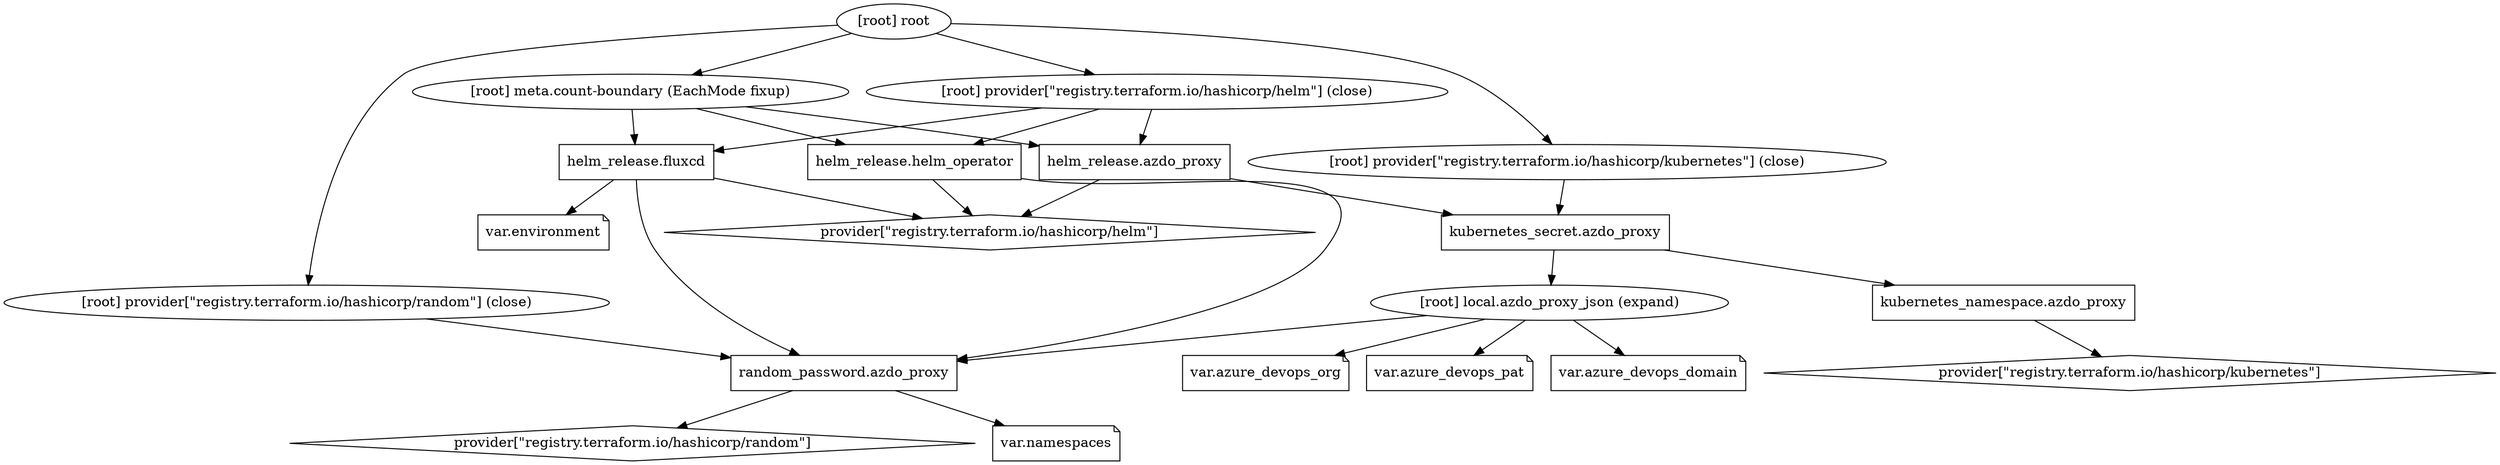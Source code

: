 digraph {
	compound = "true"
	newrank = "true"
	subgraph "root" {
		"[root] helm_release.azdo_proxy (expand)" [label = "helm_release.azdo_proxy", shape = "box"]
		"[root] helm_release.fluxcd (expand)" [label = "helm_release.fluxcd", shape = "box"]
		"[root] helm_release.helm_operator (expand)" [label = "helm_release.helm_operator", shape = "box"]
		"[root] kubernetes_namespace.azdo_proxy (expand)" [label = "kubernetes_namespace.azdo_proxy", shape = "box"]
		"[root] kubernetes_secret.azdo_proxy (expand)" [label = "kubernetes_secret.azdo_proxy", shape = "box"]
		"[root] provider[\"registry.terraform.io/hashicorp/helm\"]" [label = "provider[\"registry.terraform.io/hashicorp/helm\"]", shape = "diamond"]
		"[root] provider[\"registry.terraform.io/hashicorp/kubernetes\"]" [label = "provider[\"registry.terraform.io/hashicorp/kubernetes\"]", shape = "diamond"]
		"[root] provider[\"registry.terraform.io/hashicorp/random\"]" [label = "provider[\"registry.terraform.io/hashicorp/random\"]", shape = "diamond"]
		"[root] random_password.azdo_proxy (expand)" [label = "random_password.azdo_proxy", shape = "box"]
		"[root] var.azure_devops_domain" [label = "var.azure_devops_domain", shape = "note"]
		"[root] var.azure_devops_org" [label = "var.azure_devops_org", shape = "note"]
		"[root] var.azure_devops_pat" [label = "var.azure_devops_pat", shape = "note"]
		"[root] var.environment" [label = "var.environment", shape = "note"]
		"[root] var.namespaces" [label = "var.namespaces", shape = "note"]
		"[root] helm_release.azdo_proxy (expand)" -> "[root] kubernetes_secret.azdo_proxy (expand)"
		"[root] helm_release.azdo_proxy (expand)" -> "[root] provider[\"registry.terraform.io/hashicorp/helm\"]"
		"[root] helm_release.fluxcd (expand)" -> "[root] provider[\"registry.terraform.io/hashicorp/helm\"]"
		"[root] helm_release.fluxcd (expand)" -> "[root] random_password.azdo_proxy (expand)"
		"[root] helm_release.fluxcd (expand)" -> "[root] var.environment"
		"[root] helm_release.helm_operator (expand)" -> "[root] provider[\"registry.terraform.io/hashicorp/helm\"]"
		"[root] helm_release.helm_operator (expand)" -> "[root] random_password.azdo_proxy (expand)"
		"[root] kubernetes_namespace.azdo_proxy (expand)" -> "[root] provider[\"registry.terraform.io/hashicorp/kubernetes\"]"
		"[root] kubernetes_secret.azdo_proxy (expand)" -> "[root] kubernetes_namespace.azdo_proxy (expand)"
		"[root] kubernetes_secret.azdo_proxy (expand)" -> "[root] local.azdo_proxy_json (expand)"
		"[root] local.azdo_proxy_json (expand)" -> "[root] random_password.azdo_proxy (expand)"
		"[root] local.azdo_proxy_json (expand)" -> "[root] var.azure_devops_domain"
		"[root] local.azdo_proxy_json (expand)" -> "[root] var.azure_devops_org"
		"[root] local.azdo_proxy_json (expand)" -> "[root] var.azure_devops_pat"
		"[root] meta.count-boundary (EachMode fixup)" -> "[root] helm_release.azdo_proxy (expand)"
		"[root] meta.count-boundary (EachMode fixup)" -> "[root] helm_release.fluxcd (expand)"
		"[root] meta.count-boundary (EachMode fixup)" -> "[root] helm_release.helm_operator (expand)"
		"[root] provider[\"registry.terraform.io/hashicorp/helm\"] (close)" -> "[root] helm_release.azdo_proxy (expand)"
		"[root] provider[\"registry.terraform.io/hashicorp/helm\"] (close)" -> "[root] helm_release.fluxcd (expand)"
		"[root] provider[\"registry.terraform.io/hashicorp/helm\"] (close)" -> "[root] helm_release.helm_operator (expand)"
		"[root] provider[\"registry.terraform.io/hashicorp/kubernetes\"] (close)" -> "[root] kubernetes_secret.azdo_proxy (expand)"
		"[root] provider[\"registry.terraform.io/hashicorp/random\"] (close)" -> "[root] random_password.azdo_proxy (expand)"
		"[root] random_password.azdo_proxy (expand)" -> "[root] provider[\"registry.terraform.io/hashicorp/random\"]"
		"[root] random_password.azdo_proxy (expand)" -> "[root] var.namespaces"
		"[root] root" -> "[root] meta.count-boundary (EachMode fixup)"
		"[root] root" -> "[root] provider[\"registry.terraform.io/hashicorp/helm\"] (close)"
		"[root] root" -> "[root] provider[\"registry.terraform.io/hashicorp/kubernetes\"] (close)"
		"[root] root" -> "[root] provider[\"registry.terraform.io/hashicorp/random\"] (close)"
	}
}

